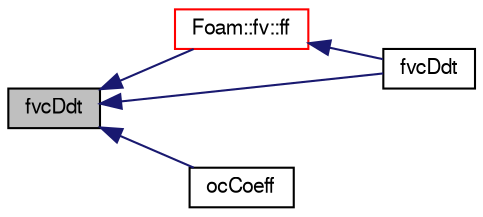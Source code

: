 digraph "fvcDdt"
{
  bgcolor="transparent";
  edge [fontname="FreeSans",fontsize="10",labelfontname="FreeSans",labelfontsize="10"];
  node [fontname="FreeSans",fontsize="10",shape=record];
  rankdir="LR";
  Node237 [label="fvcDdt",height=0.2,width=0.4,color="black", fillcolor="grey75", style="filled", fontcolor="black"];
  Node237 -> Node238 [dir="back",color="midnightblue",fontsize="10",style="solid",fontname="FreeSans"];
  Node238 [label="Foam::fv::ff",height=0.2,width=0.4,color="red",URL="$a21133.html#ab38421d38a2395d0ae398d03fc20609c"];
  Node238 -> Node239 [dir="back",color="midnightblue",fontsize="10",style="solid",fontname="FreeSans"];
  Node239 [label="fvcDdt",height=0.2,width=0.4,color="black",URL="$a22478.html#a2e564067d965a548d3cacd230cb3573b"];
  Node237 -> Node239 [dir="back",color="midnightblue",fontsize="10",style="solid",fontname="FreeSans"];
  Node237 -> Node243 [dir="back",color="midnightblue",fontsize="10",style="solid",fontname="FreeSans"];
  Node243 [label="ocCoeff",height=0.2,width=0.4,color="black",URL="$a22478.html#a70768fc373fd8b5c9bff102415533518",tooltip="Return the off-centreing coefficient. "];
}
